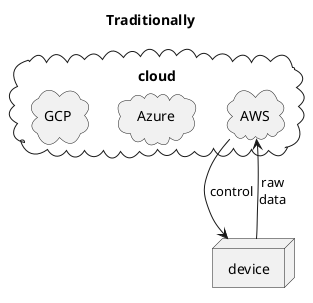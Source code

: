 @startuml

title Traditionally

cloud cloud {
        cloud AWS
        cloud Azure
        cloud GCP
}

node device

AWS <-down- device : raw\ndata
AWS -> device : control

'======================================================
newpage
title Scalability

cloud cloud {
        cloud AWS
        cloud Azure
        cloud GCP
}

node device1
node device2

AWS <---- device1 : raw\ndata
AWS ----> device1 : control
AWS <---- device2 : raw\ndata
AWS ----> device2 : control

'======================================================
newpage
title Currently

cloud cloud {
        cloud AWS
        cloud Azure
        cloud GCP
}
cloud edge
node device1
node device2

AWS <-down- edge : request
AWS -down-> edge : return

edge <- device1 : raw\ndata
edge -down-> device1 : control
edge <- device2 : raw\ndata
edge -down-> device2 : control

'======================================================
newpage
title On premises

cloud cloud {
        cloud AWS
        cloud Azure
        cloud GCP
}
cloud edge
rectangle on_prem {
	node device1
	node device2
}

AWS <-down- edge : request
AWS -down-> edge : return

edge <- device1 : raw\ndata
edge -down-> device1 : control
edge <- device2 : raw\ndata
edge -down-> device2 : control

'======================================================
newpage
title Data
cloud cloud {
        cloud AWS
        cloud Azure
        cloud GCP
}
cloud edge

rectangle on_prem {
        collections devices
        file privacy

        devices -> privacy : request
        devices <- privacy : data
}

'note right of devices : Energy

AWS <-down- edge : request
AWS -down-> edge : return

edge <.down. devices : request
edge .down.> devices : return

'======================================================
newpage
title Energy
cloud cloud {
        cloud AWS
        cloud Azure
        cloud GCP
}
cloud edge

rectangle on_prem {
        collections devices
        database battery

        battery .> devices : power
}

'note right of devices : Energy

AWS <-down- edge : request
AWS -down-> edge : return

edge <.down. devices : request
edge .down.> devices : return

'======================================================
newpage
skinparam legendFontSize 18
title Edge computing problems
cloud cloud {
        cloud AWS
        cloud Azure
        cloud GCP
}
cloud edge

rectangle on_prem {
        collections devices
        database battery
        file privacy

        devices -[#blue,bold]> privacy : request
        devices <-[#blue,bold] privacy : data
        battery .[#blue,bold]> devices : power
}

'note right of devices : Energy

AWS <-down- edge : request
AWS -down-> edge : return

edge <.down. devices : raw\ndata
edge .down.> devices : control

legend
Privacy
Bandwidth
Latency
Reliability
**Energy**
end legend

'======================================================
newpage
title Future

cloud cloud {
        cloud AWS
        cloud Azure
        cloud GCP
}
cloud edge
'note right of edge
'computing expanding
'more downwards
'end note

rectangle on_prem {
        (device1)
        (device2)
        collections devices
        database battery
	battery -> devices
        file privacy
	devices	<-> privacy
}



'note right of on_prem
'        more in-place execution
'        collaborate if not in-place
'        more on-demand
'end note

AWS <-down- edge : request
AWS -down-> edge : return

edge <.down.> device1
edge <.down.> device2

device1 <-[#blue,bold]> device2
device1 <-[#blue,bold]down- devices : offloading
device2 <-[#blue,bold] devices : offloading
device2 <-[#blue,bold]> device2 : in place

'======================================================
newpage
title 3 areas

cloud cloud #e0eeee {
        cloud AWS
        cloud Azure
        cloud GCP
}
cloud edge #e0eeee {
}
rectangle Embedded #e0eeee {
        (device1)
        (device2)
        collections devices
        database battery
	battery -> devices
        file privacy
	devices	<-> privacy
}

AWS <-down- edge : request
AWS -down-> edge : return

edge <.down.> device1
edge <.down.> device2

device1 <-> device2
device1 <-down- devices : offloading
device2 <- devices : offloading
device2 <-> device2 : in place

'======================================================
newpage
title Web experience

cloud "Web/linux\n" #eeeeee {
        cloud cloud {
                cloud AWS
                cloud Azure
                cloud GCP
        }
        cloud edge
}

'note right of cloud
'Linux based
'Container based microservices
'on-demand service orchestration
'end note

rectangle on-premises {
        (device1)
        (device2)
        collections devices
        database battery
	battery -> devices
        file privacy
	devices	<-> privacy
}

AWS <-down- edge : request
AWS -> edge : return

edge <.down.> device1
edge <.down.> device2

device1 <-> device2
device1 <-down- devices : offloading
device2 <- devices : offloading
device2 <-> device2 : in place

'======================================================
newpage
title Embedded experience

cloud "Web/linux\n" {
        cloud cloud {
                cloud AWS
                cloud Azure
                cloud GCP
        }
        cloud edge
}

AWS <-down- edge : request
AWS -> edge : return

rectangle "on_prem/\nEmbedded" #99f1ff {
        (device1)
        (device2)
        collections devices
        database battery
	battery -> devices
        file privacy
	devices	<-> privacy
}


edge <.down.> device1
edge <.down.> device2
device1 <-> device2
device1 <-down- devices : offloading
device2 <- devices : offloading
device2 <-> device2 : in place

'note right of device2
'Linux may not be too big?
'variety of RTOSes
'Fixed services
'no orchestration
'end note

'======================================================
newpage
skinparam noteFontSize 18
title Gap between Web and Embedded
cloud Web #eeeeee {
        cloud cloud {
                cloud AWS
                cloud Azure
                cloud GCP
        }
        cloud edge
	AWS <-down- edge
	AWS -> edge
}
note right of cloud
Linux
Container
microservices
Orchestration
x86/ARM
end note

rectangle Embedded #99f1ff {
        (device1)
        (device2)
        collections devices
        database battery
	battery -> devices
        file privacy
	devices	<-> privacy
}
note right of Embedded
RTOSes
Firmware
MCUs
SRAM
FLASH
end note

edge <.down.> device1
edge <.down.> device2
device1 <-right-> device2
device1 <-down- devices : offloading
device2 <- devices : offloading
device2 <-> device2 : in place

'======================================================
newpage
skinparam noteFontSize 18
title ML environment

cloud "Web/linux\n" #eeeeee {
        cloud cloud {
                cloud AWS
                cloud Azure
                cloud GCP
        }
        cloud edge
}

note right of cloud
python
heavy training
GPUs
end note

'note right of edge
'Infrence is OK,
'but training?
'end note

rectangle Embedded #99f1ff {
        (device1)
        (device2)
        collections devices
        database battery
	battery -> devices
        file privacy
	devices	<-> privacy
}

note right of Embedded
<s>python ML runtime</s>
<s>training</s>
Any inference in place?
end note

AWS <-down- edge
AWS -> edge

edge <.down.> device1
edge <.down.> device2
device1 <-right-> device2
device1 <-down- devices : offloading
device2 <- devices : offloading
device2 <-> device2 : in place

'======================================================
newpage
skinparam noteFontSize 18
title ML Problem

cloud Web #eeeeee {
        cloud cloud {
                cloud AWS
                cloud Azure
                cloud GCP
        }
        cloud edge
	database Zoo {
	        collections "model"
		AWS -> model
	}
}
note right of Web
python
heavy training
GPUs
end note

rectangle Embedded #99f1ff {
        (device1)
        (device2)
        collections devices
        database battery
	battery -> devices
        file privacy
	devices	<-> privacy
}
note right of Embedded
No Linux
No ML
end note

'note left of Embedded
'<s>python ML runtime</s>
'<s>training</s>
'Any inference in place?
'end note

model .[#blue,bold]> device2 : **NOK**

AWS <-down- edge
AWS -> edge

edge <.down.> device1
edge <.down.> device2
device1 <-right-> device2
device1 <-down- devices : offloading
device2 <- devices : offloading
device2 <-> device2 : in place

'======================================================
newpage
skinparam noteFontSize 18
title Problem

cloud Web #eeeeee {
        cloud cloud {
                cloud AWS
                cloud Azure
                cloud GCP
        }
        cloud edge
	database Zoo {
	        collections "model"
		AWS -> model
	}
}


rectangle Embedded #99f1ff {
        (device1)
        (device2)
        collections devices
        database battery
	battery -> devices
        file privacy
	devices	<-> privacy
}

model .[#blue,bold]> device2 : **NOK**

AWS <-down- edge
AWS -> edge

edge <.down.> device1
edge <.down.> device2
device1 <-right-> device2
device1 <-down- devices : offloading
device2 <- devices : offloading
device2 <-> device2 : in place

'======================================================
newpage
skinparam titleFontSize 24
title \nProposal: TinyML as-a-Service\n

cloud "Web/linux\n" #eeeeee {
        cloud cloud {
                cloud AWS
                cloud Azure
                cloud GCP
        }
        cloud edge
	database Zoo {
	        collections "model"
		AWS -> model
	}
}


cloud "\nTinyMLaaS\n" #FFF44F {
        folder SaaS {
                (Build\nService) as TBS
        	file "OS image" as osimage
		osimage <-TBS
        }
}

TBS <-[#blue,bold]up- model : downloading
rectangle Embedded #99f1ff {
        (device1)
        (device2)
        collections devices
        database battery
	battery -> devices
        file privacy
	devices	<-> privacy
}

file OS_image #FFF44F {
        file "custom\nmodel" as cmodel
        file "custom\nruntime" as cruntime
}

cmodel <.> cruntime
osimage -[#blue,bold]down- OS_image : downloading
device2 .[#blue,bold,dashed]up.> SaaS : info
device2 <-[#blue,bold]up- OS_image : installing

AWS <-down- edge
AWS -> edge

edge <.down.> device1
edge <.down.> device2
device1 <-right-> device2
device1 <-down- devices : offloading
device2 <- devices : offloading
device2 <-> device2 : ML in place

@enduml
